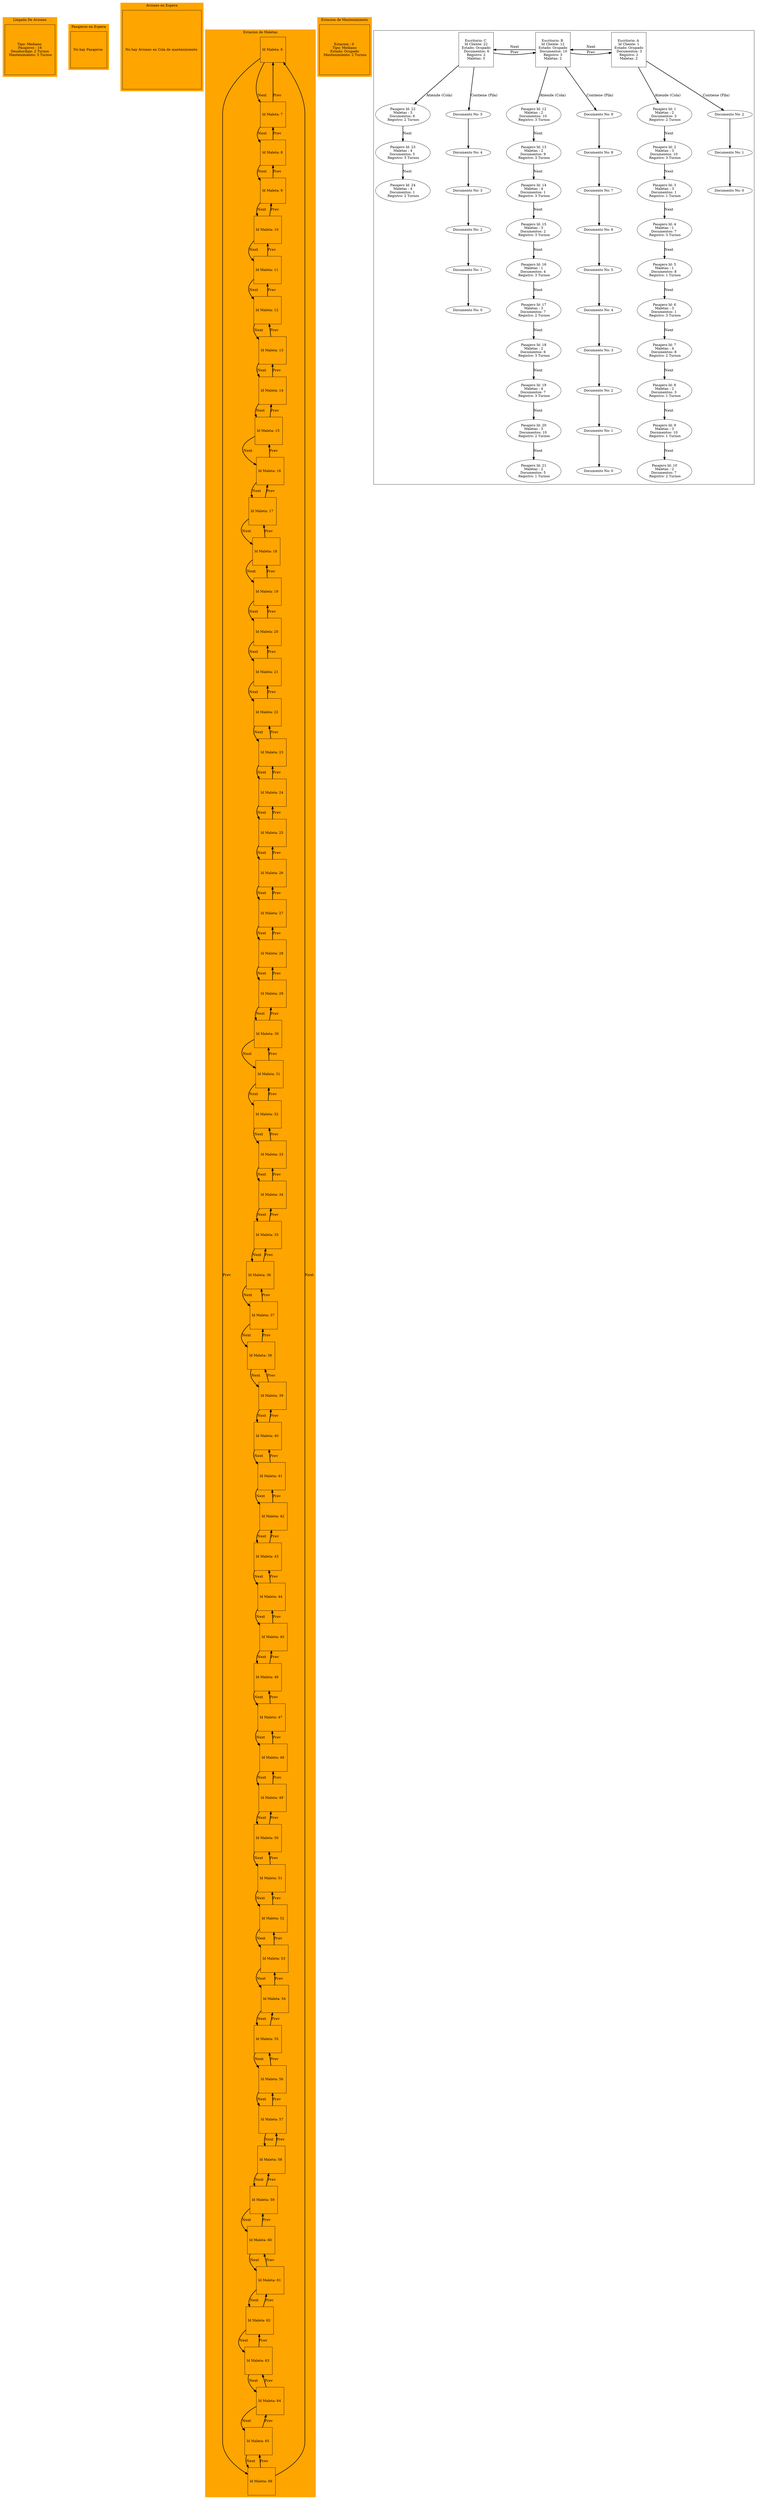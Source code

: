 digraph { 
nodesep = .90; 
 subgraph cluster_0 { node [shape = square] color = orange style=filled; label=" Llegada De Aviones "; nd0x1806970 [label = "Tipo: Mediano \n Pasajeros : 16 \n Desabordaje: 2 Turnos \n  Mantenimiento: 3 Turnos " ];}  
 subgraph cluster_1 { node [shape = square] color = orange style=filled; label=" Pasajeros en Espera ";  ColaPasajerosNada[label = " No hay Pasajeros  " ];}  
 subgraph cluster_2 { node [shape = square] color = orange style=filled; label=" Aviones en Espera ";  ColaMantenimientoNada[label = " No hay Aviones en Cola de mantenimiento  " ];}  
 subgraph cluster_3 { node [shape = square] color = orange style=filled; label=" Estacion de Maletas "; nd0x1783a90 [label = "Id Maleta: 6 " ];nd0x18055e0 [label = "Id Maleta: 7 " ];nd0x1705d30 [label = "Id Maleta: 8 " ];nd0x1734a10 [label = "Id Maleta: 9 " ];nd0x1807a70 [label = "Id Maleta: 10 " ];nd0x1807600 [label = "Id Maleta: 11 " ];nd0x17349f0 [label = "Id Maleta: 12 " ];nd0x16dd150 [label = "Id Maleta: 13 " ];nd0x182bcf0 [label = "Id Maleta: 14 " ];nd0x172cb40 [label = "Id Maleta: 15 " ];nd0x17125d0 [label = "Id Maleta: 16 " ];nd0x1783360 [label = "Id Maleta: 17 " ];nd0x17830b0 [label = "Id Maleta: 18 " ];nd0x1706050 [label = "Id Maleta: 19 " ];nd0x182cf10 [label = "Id Maleta: 20 " ];nd0x182cf70 [label = "Id Maleta: 21 " ];nd0x182cfd0 [label = "Id Maleta: 22 " ];nd0x1783090 [label = "Id Maleta: 23 " ];nd0x17830d0 [label = "Id Maleta: 24 " ];nd0x172bf80 [label = "Id Maleta: 25 " ];nd0x17feb70 [label = "Id Maleta: 26 " ];nd0x17344f0 [label = "Id Maleta: 27 " ];nd0x1806260 [label = "Id Maleta: 28 " ];nd0x17869f0 [label = "Id Maleta: 29 " ];nd0x1706280 [label = "Id Maleta: 30 " ];nd0x1719310 [label = "Id Maleta: 31 " ];nd0x1807090 [label = "Id Maleta: 32 " ];nd0x1706230 [label = "Id Maleta: 33 " ];nd0x17198b0 [label = "Id Maleta: 34 " ];nd0x17125f0 [label = "Id Maleta: 35 " ];nd0x172c8f0 [label = "Id Maleta: 36 " ];nd0x172c9f0 [label = "Id Maleta: 37 " ];nd0x1705d80 [label = "Id Maleta: 38 " ];nd0x1806dd0 [label = "Id Maleta: 39 " ];nd0x1805330 [label = "Id Maleta: 40 " ];nd0x1783260 [label = "Id Maleta: 41 " ];nd0x17349d0 [label = "Id Maleta: 42 " ];nd0x172c1d0 [label = "Id Maleta: 43 " ];nd0x1712570 [label = "Id Maleta: 44 " ];nd0x17888d0 [label = "Id Maleta: 45 " ];nd0x1805d00 [label = "Id Maleta: 46 " ];nd0x17344b0 [label = "Id Maleta: 47 " ];nd0x17344d0 [label = "Id Maleta: 48 " ];nd0x1784210 [label = "Id Maleta: 49 " ];nd0x1784230 [label = "Id Maleta: 50 " ];nd0x1784270 [label = "Id Maleta: 51 " ];nd0x18079b0 [label = "Id Maleta: 52 " ];nd0x18079d0 [label = "Id Maleta: 53 " ];nd0x1807a10 [label = "Id Maleta: 54 " ];nd0x182bea0 [label = "Id Maleta: 55 " ];nd0x182bee0 [label = "Id Maleta: 56 " ];nd0x182bf00 [label = "Id Maleta: 57 " ];nd0x172cb60 [label = "Id Maleta: 58 " ];nd0x172cba0 [label = "Id Maleta: 59 " ];nd0x172cbc0 [label = "Id Maleta: 60 " ];nd0x18069a0 [label = "Id Maleta: 61 " ];nd0x18069c0 [label = "Id Maleta: 62 " ];nd0x1806a00 [label = "Id Maleta: 63 " ];nd0x1706190 [label = "Id Maleta: 64 " ];nd0x17061b0 [label = "Id Maleta: 65 " ];nd0x17061d0 [label = "Id Maleta: 66 " ];nd0x1783a90 -> nd0x18055e0 [ penwidth = 2 fontsize = 15 fontcolor = "black" label = "Next" ];nd0x18055e0 -> nd0x1705d30 [ penwidth = 2 fontsize = 15 fontcolor = "black" label = "Next" ];nd0x1705d30 -> nd0x1734a10 [ penwidth = 2 fontsize = 15 fontcolor = "black" label = "Next" ];nd0x1734a10 -> nd0x1807a70 [ penwidth = 2 fontsize = 15 fontcolor = "black" label = "Next" ];nd0x1807a70 -> nd0x1807600 [ penwidth = 2 fontsize = 15 fontcolor = "black" label = "Next" ];nd0x1807600 -> nd0x17349f0 [ penwidth = 2 fontsize = 15 fontcolor = "black" label = "Next" ];nd0x17349f0 -> nd0x16dd150 [ penwidth = 2 fontsize = 15 fontcolor = "black" label = "Next" ];nd0x16dd150 -> nd0x182bcf0 [ penwidth = 2 fontsize = 15 fontcolor = "black" label = "Next" ];nd0x182bcf0 -> nd0x172cb40 [ penwidth = 2 fontsize = 15 fontcolor = "black" label = "Next" ];nd0x172cb40 -> nd0x17125d0 [ penwidth = 2 fontsize = 15 fontcolor = "black" label = "Next" ];nd0x17125d0 -> nd0x1783360 [ penwidth = 2 fontsize = 15 fontcolor = "black" label = "Next" ];nd0x1783360 -> nd0x17830b0 [ penwidth = 2 fontsize = 15 fontcolor = "black" label = "Next" ];nd0x17830b0 -> nd0x1706050 [ penwidth = 2 fontsize = 15 fontcolor = "black" label = "Next" ];nd0x1706050 -> nd0x182cf10 [ penwidth = 2 fontsize = 15 fontcolor = "black" label = "Next" ];nd0x182cf10 -> nd0x182cf70 [ penwidth = 2 fontsize = 15 fontcolor = "black" label = "Next" ];nd0x182cf70 -> nd0x182cfd0 [ penwidth = 2 fontsize = 15 fontcolor = "black" label = "Next" ];nd0x182cfd0 -> nd0x1783090 [ penwidth = 2 fontsize = 15 fontcolor = "black" label = "Next" ];nd0x1783090 -> nd0x17830d0 [ penwidth = 2 fontsize = 15 fontcolor = "black" label = "Next" ];nd0x17830d0 -> nd0x172bf80 [ penwidth = 2 fontsize = 15 fontcolor = "black" label = "Next" ];nd0x172bf80 -> nd0x17feb70 [ penwidth = 2 fontsize = 15 fontcolor = "black" label = "Next" ];nd0x17feb70 -> nd0x17344f0 [ penwidth = 2 fontsize = 15 fontcolor = "black" label = "Next" ];nd0x17344f0 -> nd0x1806260 [ penwidth = 2 fontsize = 15 fontcolor = "black" label = "Next" ];nd0x1806260 -> nd0x17869f0 [ penwidth = 2 fontsize = 15 fontcolor = "black" label = "Next" ];nd0x17869f0 -> nd0x1706280 [ penwidth = 2 fontsize = 15 fontcolor = "black" label = "Next" ];nd0x1706280 -> nd0x1719310 [ penwidth = 2 fontsize = 15 fontcolor = "black" label = "Next" ];nd0x1719310 -> nd0x1807090 [ penwidth = 2 fontsize = 15 fontcolor = "black" label = "Next" ];nd0x1807090 -> nd0x1706230 [ penwidth = 2 fontsize = 15 fontcolor = "black" label = "Next" ];nd0x1706230 -> nd0x17198b0 [ penwidth = 2 fontsize = 15 fontcolor = "black" label = "Next" ];nd0x17198b0 -> nd0x17125f0 [ penwidth = 2 fontsize = 15 fontcolor = "black" label = "Next" ];nd0x17125f0 -> nd0x172c8f0 [ penwidth = 2 fontsize = 15 fontcolor = "black" label = "Next" ];nd0x172c8f0 -> nd0x172c9f0 [ penwidth = 2 fontsize = 15 fontcolor = "black" label = "Next" ];nd0x172c9f0 -> nd0x1705d80 [ penwidth = 2 fontsize = 15 fontcolor = "black" label = "Next" ];nd0x1705d80 -> nd0x1806dd0 [ penwidth = 2 fontsize = 15 fontcolor = "black" label = "Next" ];nd0x1806dd0 -> nd0x1805330 [ penwidth = 2 fontsize = 15 fontcolor = "black" label = "Next" ];nd0x1805330 -> nd0x1783260 [ penwidth = 2 fontsize = 15 fontcolor = "black" label = "Next" ];nd0x1783260 -> nd0x17349d0 [ penwidth = 2 fontsize = 15 fontcolor = "black" label = "Next" ];nd0x17349d0 -> nd0x172c1d0 [ penwidth = 2 fontsize = 15 fontcolor = "black" label = "Next" ];nd0x172c1d0 -> nd0x1712570 [ penwidth = 2 fontsize = 15 fontcolor = "black" label = "Next" ];nd0x1712570 -> nd0x17888d0 [ penwidth = 2 fontsize = 15 fontcolor = "black" label = "Next" ];nd0x17888d0 -> nd0x1805d00 [ penwidth = 2 fontsize = 15 fontcolor = "black" label = "Next" ];nd0x1805d00 -> nd0x17344b0 [ penwidth = 2 fontsize = 15 fontcolor = "black" label = "Next" ];nd0x17344b0 -> nd0x17344d0 [ penwidth = 2 fontsize = 15 fontcolor = "black" label = "Next" ];nd0x17344d0 -> nd0x1784210 [ penwidth = 2 fontsize = 15 fontcolor = "black" label = "Next" ];nd0x1784210 -> nd0x1784230 [ penwidth = 2 fontsize = 15 fontcolor = "black" label = "Next" ];nd0x1784230 -> nd0x1784270 [ penwidth = 2 fontsize = 15 fontcolor = "black" label = "Next" ];nd0x1784270 -> nd0x18079b0 [ penwidth = 2 fontsize = 15 fontcolor = "black" label = "Next" ];nd0x18079b0 -> nd0x18079d0 [ penwidth = 2 fontsize = 15 fontcolor = "black" label = "Next" ];nd0x18079d0 -> nd0x1807a10 [ penwidth = 2 fontsize = 15 fontcolor = "black" label = "Next" ];nd0x1807a10 -> nd0x182bea0 [ penwidth = 2 fontsize = 15 fontcolor = "black" label = "Next" ];nd0x182bea0 -> nd0x182bee0 [ penwidth = 2 fontsize = 15 fontcolor = "black" label = "Next" ];nd0x182bee0 -> nd0x182bf00 [ penwidth = 2 fontsize = 15 fontcolor = "black" label = "Next" ];nd0x182bf00 -> nd0x172cb60 [ penwidth = 2 fontsize = 15 fontcolor = "black" label = "Next" ];nd0x172cb60 -> nd0x172cba0 [ penwidth = 2 fontsize = 15 fontcolor = "black" label = "Next" ];nd0x172cba0 -> nd0x172cbc0 [ penwidth = 2 fontsize = 15 fontcolor = "black" label = "Next" ];nd0x172cbc0 -> nd0x18069a0 [ penwidth = 2 fontsize = 15 fontcolor = "black" label = "Next" ];nd0x18069a0 -> nd0x18069c0 [ penwidth = 2 fontsize = 15 fontcolor = "black" label = "Next" ];nd0x18069c0 -> nd0x1806a00 [ penwidth = 2 fontsize = 15 fontcolor = "black" label = "Next" ];nd0x1806a00 -> nd0x1706190 [ penwidth = 2 fontsize = 15 fontcolor = "black" label = "Next" ];nd0x1706190 -> nd0x17061b0 [ penwidth = 2 fontsize = 15 fontcolor = "black" label = "Next" ];nd0x17061b0 -> nd0x17061d0 [ penwidth = 2 fontsize = 15 fontcolor = "black" label = "Next" ];nd0x17061d0 -> nd0x1783a90 [ penwidth = 2 fontsize = 15 fontcolor = "black" label = "Next" ];nd0x17061d0 -> nd0x17061b0 [ penwidth = 2 fontsize = 15 fontcolor = "black" label = "Prev" ];nd0x17061b0 -> nd0x1706190 [ penwidth = 2 fontsize = 15 fontcolor = "black" label = "Prev" ];nd0x1706190 -> nd0x1806a00 [ penwidth = 2 fontsize = 15 fontcolor = "black" label = "Prev" ];nd0x1806a00 -> nd0x18069c0 [ penwidth = 2 fontsize = 15 fontcolor = "black" label = "Prev" ];nd0x18069c0 -> nd0x18069a0 [ penwidth = 2 fontsize = 15 fontcolor = "black" label = "Prev" ];nd0x18069a0 -> nd0x172cbc0 [ penwidth = 2 fontsize = 15 fontcolor = "black" label = "Prev" ];nd0x172cbc0 -> nd0x172cba0 [ penwidth = 2 fontsize = 15 fontcolor = "black" label = "Prev" ];nd0x172cba0 -> nd0x172cb60 [ penwidth = 2 fontsize = 15 fontcolor = "black" label = "Prev" ];nd0x172cb60 -> nd0x182bf00 [ penwidth = 2 fontsize = 15 fontcolor = "black" label = "Prev" ];nd0x182bf00 -> nd0x182bee0 [ penwidth = 2 fontsize = 15 fontcolor = "black" label = "Prev" ];nd0x182bee0 -> nd0x182bea0 [ penwidth = 2 fontsize = 15 fontcolor = "black" label = "Prev" ];nd0x182bea0 -> nd0x1807a10 [ penwidth = 2 fontsize = 15 fontcolor = "black" label = "Prev" ];nd0x1807a10 -> nd0x18079d0 [ penwidth = 2 fontsize = 15 fontcolor = "black" label = "Prev" ];nd0x18079d0 -> nd0x18079b0 [ penwidth = 2 fontsize = 15 fontcolor = "black" label = "Prev" ];nd0x18079b0 -> nd0x1784270 [ penwidth = 2 fontsize = 15 fontcolor = "black" label = "Prev" ];nd0x1784270 -> nd0x1784230 [ penwidth = 2 fontsize = 15 fontcolor = "black" label = "Prev" ];nd0x1784230 -> nd0x1784210 [ penwidth = 2 fontsize = 15 fontcolor = "black" label = "Prev" ];nd0x1784210 -> nd0x17344d0 [ penwidth = 2 fontsize = 15 fontcolor = "black" label = "Prev" ];nd0x17344d0 -> nd0x17344b0 [ penwidth = 2 fontsize = 15 fontcolor = "black" label = "Prev" ];nd0x17344b0 -> nd0x1805d00 [ penwidth = 2 fontsize = 15 fontcolor = "black" label = "Prev" ];nd0x1805d00 -> nd0x17888d0 [ penwidth = 2 fontsize = 15 fontcolor = "black" label = "Prev" ];nd0x17888d0 -> nd0x1712570 [ penwidth = 2 fontsize = 15 fontcolor = "black" label = "Prev" ];nd0x1712570 -> nd0x172c1d0 [ penwidth = 2 fontsize = 15 fontcolor = "black" label = "Prev" ];nd0x172c1d0 -> nd0x17349d0 [ penwidth = 2 fontsize = 15 fontcolor = "black" label = "Prev" ];nd0x17349d0 -> nd0x1783260 [ penwidth = 2 fontsize = 15 fontcolor = "black" label = "Prev" ];nd0x1783260 -> nd0x1805330 [ penwidth = 2 fontsize = 15 fontcolor = "black" label = "Prev" ];nd0x1805330 -> nd0x1806dd0 [ penwidth = 2 fontsize = 15 fontcolor = "black" label = "Prev" ];nd0x1806dd0 -> nd0x1705d80 [ penwidth = 2 fontsize = 15 fontcolor = "black" label = "Prev" ];nd0x1705d80 -> nd0x172c9f0 [ penwidth = 2 fontsize = 15 fontcolor = "black" label = "Prev" ];nd0x172c9f0 -> nd0x172c8f0 [ penwidth = 2 fontsize = 15 fontcolor = "black" label = "Prev" ];nd0x172c8f0 -> nd0x17125f0 [ penwidth = 2 fontsize = 15 fontcolor = "black" label = "Prev" ];nd0x17125f0 -> nd0x17198b0 [ penwidth = 2 fontsize = 15 fontcolor = "black" label = "Prev" ];nd0x17198b0 -> nd0x1706230 [ penwidth = 2 fontsize = 15 fontcolor = "black" label = "Prev" ];nd0x1706230 -> nd0x1807090 [ penwidth = 2 fontsize = 15 fontcolor = "black" label = "Prev" ];nd0x1807090 -> nd0x1719310 [ penwidth = 2 fontsize = 15 fontcolor = "black" label = "Prev" ];nd0x1719310 -> nd0x1706280 [ penwidth = 2 fontsize = 15 fontcolor = "black" label = "Prev" ];nd0x1706280 -> nd0x17869f0 [ penwidth = 2 fontsize = 15 fontcolor = "black" label = "Prev" ];nd0x17869f0 -> nd0x1806260 [ penwidth = 2 fontsize = 15 fontcolor = "black" label = "Prev" ];nd0x1806260 -> nd0x17344f0 [ penwidth = 2 fontsize = 15 fontcolor = "black" label = "Prev" ];nd0x17344f0 -> nd0x17feb70 [ penwidth = 2 fontsize = 15 fontcolor = "black" label = "Prev" ];nd0x17feb70 -> nd0x172bf80 [ penwidth = 2 fontsize = 15 fontcolor = "black" label = "Prev" ];nd0x172bf80 -> nd0x17830d0 [ penwidth = 2 fontsize = 15 fontcolor = "black" label = "Prev" ];nd0x17830d0 -> nd0x1783090 [ penwidth = 2 fontsize = 15 fontcolor = "black" label = "Prev" ];nd0x1783090 -> nd0x182cfd0 [ penwidth = 2 fontsize = 15 fontcolor = "black" label = "Prev" ];nd0x182cfd0 -> nd0x182cf70 [ penwidth = 2 fontsize = 15 fontcolor = "black" label = "Prev" ];nd0x182cf70 -> nd0x182cf10 [ penwidth = 2 fontsize = 15 fontcolor = "black" label = "Prev" ];nd0x182cf10 -> nd0x1706050 [ penwidth = 2 fontsize = 15 fontcolor = "black" label = "Prev" ];nd0x1706050 -> nd0x17830b0 [ penwidth = 2 fontsize = 15 fontcolor = "black" label = "Prev" ];nd0x17830b0 -> nd0x1783360 [ penwidth = 2 fontsize = 15 fontcolor = "black" label = "Prev" ];nd0x1783360 -> nd0x17125d0 [ penwidth = 2 fontsize = 15 fontcolor = "black" label = "Prev" ];nd0x17125d0 -> nd0x172cb40 [ penwidth = 2 fontsize = 15 fontcolor = "black" label = "Prev" ];nd0x172cb40 -> nd0x182bcf0 [ penwidth = 2 fontsize = 15 fontcolor = "black" label = "Prev" ];nd0x182bcf0 -> nd0x16dd150 [ penwidth = 2 fontsize = 15 fontcolor = "black" label = "Prev" ];nd0x16dd150 -> nd0x17349f0 [ penwidth = 2 fontsize = 15 fontcolor = "black" label = "Prev" ];nd0x17349f0 -> nd0x1807600 [ penwidth = 2 fontsize = 15 fontcolor = "black" label = "Prev" ];nd0x1807600 -> nd0x1807a70 [ penwidth = 2 fontsize = 15 fontcolor = "black" label = "Prev" ];nd0x1807a70 -> nd0x1734a10 [ penwidth = 2 fontsize = 15 fontcolor = "black" label = "Prev" ];nd0x1734a10 -> nd0x1705d30 [ penwidth = 2 fontsize = 15 fontcolor = "black" label = "Prev" ];nd0x1705d30 -> nd0x18055e0 [ penwidth = 2 fontsize = 15 fontcolor = "black" label = "Prev" ];nd0x18055e0 -> nd0x1783a90 [ penwidth = 2 fontsize = 15 fontcolor = "black" label = "Prev" ];nd0x1783a90 -> nd0x17061d0 [ penwidth = 2 fontsize = 15 fontcolor = "black" label = "Prev" ];}  
 subgraph cluster_4 { node [shape = square] color = orange style=filled; label=" Estacion de Mantenimiento "; nd0x172b9d0 [label = "Estacion : 0 \n Tipo: Mediano \n Estado: Ocupado \n  Mantenimiento: 2 Turnos " ];}  
 subgraph cluster_5 { {rank=min; node [shape = square] color = orange style=filled; label=" Estacion de Escritorios "; nd0x1701040 [label = "Escritorio: A \n Id Cliente: 1 \n Estado: Ocupado \n  Documentos: 3 \n Registro: 2 \n Maletas: 2 " ];nd0x172bb40 [label = "Escritorio: B \n Id Cliente: 12 \n Estado: Ocupado \n  Documentos: 10 \n Registro: 3 \n Maletas: 2 " ];nd0x1701270 [label = "Escritorio: C \n Id Cliente: 22 \n Estado: Ocupado \n  Documentos: 6 \n Registro: 2 \n Maletas: 3 " ];} nd0x1701040 -> nd0x172bb40 [ penwidth = 2 fontsize = 15 fontcolor = "black" label = "Next" ];nd0x172bb40 -> nd0x1701270 [ penwidth = 2 fontsize = 15 fontcolor = "black" label = "Next" ];nd0x1701270 -> nd0x172bb40 [ penwidth = 2 fontsize = 15 fontcolor = "black" label = "Prev" ];nd0x172bb40 -> nd0x1701040 [ penwidth = 2 fontsize = 15 fontcolor = "black" label = "Prev" ]; nd0x1783620 [label = " Pasajero Id: 1 \n Maletas : 2 \n Documentos: 3  \n  Registro: 2 Turnos " ];nd0x1783640 [label = " Pasajero Id: 2 \n Maletas : 3 \n Documentos: 10  \n  Registro: 3 Turnos " ];nd0x1783660 [label = " Pasajero Id: 3 \n Maletas : 3 \n Documentos: 1  \n  Registro: 1 Turnos " ];nd0x1783680 [label = " Pasajero Id: 4 \n Maletas : 1 \n Documentos: 7  \n  Registro: 3 Turnos " ];nd0x17836a0 [label = " Pasajero Id: 5 \n Maletas : 1 \n Documentos: 8  \n  Registro: 1 Turnos " ];nd0x17836c0 [label = " Pasajero Id: 6 \n Maletas : 3 \n Documentos: 1  \n  Registro: 3 Turnos " ];nd0x18050d0 [label = " Pasajero Id: 7 \n Maletas : 4 \n Documentos: 8  \n  Registro: 2 Turnos " ];nd0x18050f0 [label = " Pasajero Id: 8 \n Maletas : 2 \n Documentos: 3  \n  Registro: 1 Turnos " ];nd0x1805110 [label = " Pasajero Id: 9 \n Maletas : 3 \n Documentos: 10  \n  Registro: 1 Turnos " ];nd0x1805130 [label = " Pasajero Id: 10 \n Maletas : 2 \n Documentos: 7  \n  Registro: 2 Turnos " ];nd0x1783620 -> nd0x1783640 [ penwidth = 2 fontsize = 15 fontcolor = "black" label = "Next" ];nd0x1783640 -> nd0x1783660 [ penwidth = 2 fontsize = 15 fontcolor = "black" label = "Next" ];nd0x1783660 -> nd0x1783680 [ penwidth = 2 fontsize = 15 fontcolor = "black" label = "Next" ];nd0x1783680 -> nd0x17836a0 [ penwidth = 2 fontsize = 15 fontcolor = "black" label = "Next" ];nd0x17836a0 -> nd0x17836c0 [ penwidth = 2 fontsize = 15 fontcolor = "black" label = "Next" ];nd0x17836c0 -> nd0x18050d0 [ penwidth = 2 fontsize = 15 fontcolor = "black" label = "Next" ];nd0x18050d0 -> nd0x18050f0 [ penwidth = 2 fontsize = 15 fontcolor = "black" label = "Next" ];nd0x18050f0 -> nd0x1805110 [ penwidth = 2 fontsize = 15 fontcolor = "black" label = "Next" ];nd0x1805110 -> nd0x1805130 [ penwidth = 2 fontsize = 15 fontcolor = "black" label = "Next" ];  nd0x1805170 [label = " Pasajero Id: 12 \n Maletas : 2 \n Documentos: 10  \n  Registro: 3 Turnos " ];nd0x17117c0 [label = " Pasajero Id: 13 \n Maletas : 2 \n Documentos: 9  \n  Registro: 3 Turnos " ];nd0x17117e0 [label = " Pasajero Id: 14 \n Maletas : 4 \n Documentos: 1  \n  Registro: 3 Turnos " ];nd0x1711800 [label = " Pasajero Id: 15 \n Maletas : 3 \n Documentos: 2  \n  Registro: 3 Turnos " ];nd0x1711820 [label = " Pasajero Id: 16 \n Maletas : 1 \n Documentos: 4  \n  Registro: 3 Turnos " ];nd0x1711840 [label = " Pasajero Id: 17 \n Maletas : 3 \n Documentos: 7  \n  Registro: 2 Turnos " ];nd0x1711860 [label = " Pasajero Id: 18 \n Maletas : 2 \n Documentos: 6  \n  Registro: 3 Turnos " ];nd0x1711880 [label = " Pasajero Id: 19 \n Maletas : 4 \n Documentos: 7  \n  Registro: 3 Turnos " ];nd0x17118a0 [label = " Pasajero Id: 20 \n Maletas : 3 \n Documentos: 10  \n  Registro: 2 Turnos " ];nd0x1786460 [label = " Pasajero Id: 21 \n Maletas : 2 \n Documentos: 5  \n  Registro: 1 Turnos " ];nd0x1805170 -> nd0x17117c0 [ penwidth = 2 fontsize = 15 fontcolor = "black" label = "Next" ];nd0x17117c0 -> nd0x17117e0 [ penwidth = 2 fontsize = 15 fontcolor = "black" label = "Next" ];nd0x17117e0 -> nd0x1711800 [ penwidth = 2 fontsize = 15 fontcolor = "black" label = "Next" ];nd0x1711800 -> nd0x1711820 [ penwidth = 2 fontsize = 15 fontcolor = "black" label = "Next" ];nd0x1711820 -> nd0x1711840 [ penwidth = 2 fontsize = 15 fontcolor = "black" label = "Next" ];nd0x1711840 -> nd0x1711860 [ penwidth = 2 fontsize = 15 fontcolor = "black" label = "Next" ];nd0x1711860 -> nd0x1711880 [ penwidth = 2 fontsize = 15 fontcolor = "black" label = "Next" ];nd0x1711880 -> nd0x17118a0 [ penwidth = 2 fontsize = 15 fontcolor = "black" label = "Next" ];nd0x17118a0 -> nd0x1786460 [ penwidth = 2 fontsize = 15 fontcolor = "black" label = "Next" ];  nd0x1786480 [label = " Pasajero Id: 22 \n Maletas : 3 \n Documentos: 6  \n  Registro: 2 Turnos " ];nd0x17864a0 [label = " Pasajero Id: 23 \n Maletas : 4 \n Documentos: 5  \n  Registro: 3 Turnos " ];nd0x17864c0 [label = " Pasajero Id: 24 \n Maletas : 4 \n Documentos: 1  \n  Registro: 2 Turnos " ];nd0x1786480 -> nd0x17864a0 [ penwidth = 2 fontsize = 15 fontcolor = "black" label = "Next" ];nd0x17864a0 -> nd0x17864c0 [ penwidth = 2 fontsize = 15 fontcolor = "black" label = "Next" ];  nd0x1719f30 [label = "Documento No: 0 " ];nd0x1719f50 [label = "Documento No: 1 " ];nd0x1719f70 [label = "Documento No: 2 " ];nd0x1719f50 -> nd0x1719f30 [ penwidth = 2 fontsize = 15 fontcolor = "black" label = "" ];nd0x1719f70 -> nd0x1719f50 [ penwidth = 2 fontsize = 15 fontcolor = "black" label = "" ];  nd0x1719f90 [label = "Documento No: 0 " ];nd0x1719fb0 [label = "Documento No: 1 " ];nd0x1719fd0 [label = "Documento No: 2 " ];nd0x1783750 [label = "Documento No: 3 " ];nd0x1783770 [label = "Documento No: 4 " ];nd0x1783790 [label = "Documento No: 5 " ];nd0x17837b0 [label = "Documento No: 6 " ];nd0x17837d0 [label = "Documento No: 7 " ];nd0x17837f0 [label = "Documento No: 8 " ];nd0x1783810 [label = "Documento No: 9 " ];nd0x1719fb0 -> nd0x1719f90 [ penwidth = 2 fontsize = 15 fontcolor = "black" label = "" ];nd0x1719fd0 -> nd0x1719fb0 [ penwidth = 2 fontsize = 15 fontcolor = "black" label = "" ];nd0x1783750 -> nd0x1719fd0 [ penwidth = 2 fontsize = 15 fontcolor = "black" label = "" ];nd0x1783770 -> nd0x1783750 [ penwidth = 2 fontsize = 15 fontcolor = "black" label = "" ];nd0x1783790 -> nd0x1783770 [ penwidth = 2 fontsize = 15 fontcolor = "black" label = "" ];nd0x17837b0 -> nd0x1783790 [ penwidth = 2 fontsize = 15 fontcolor = "black" label = "" ];nd0x17837d0 -> nd0x17837b0 [ penwidth = 2 fontsize = 15 fontcolor = "black" label = "" ];nd0x17837f0 -> nd0x17837d0 [ penwidth = 2 fontsize = 15 fontcolor = "black" label = "" ];nd0x1783810 -> nd0x17837f0 [ penwidth = 2 fontsize = 15 fontcolor = "black" label = "" ];  nd0x1783830 [label = "Documento No: 0 " ];nd0x1783850 [label = "Documento No: 1 " ];nd0x1783870 [label = "Documento No: 2 " ];nd0x1783890 [label = "Documento No: 3 " ];nd0x17838b0 [label = "Documento No: 4 " ];nd0x17838d0 [label = "Documento No: 5 " ];nd0x1783850 -> nd0x1783830 [ penwidth = 2 fontsize = 15 fontcolor = "black" label = "" ];nd0x1783870 -> nd0x1783850 [ penwidth = 2 fontsize = 15 fontcolor = "black" label = "" ];nd0x1783890 -> nd0x1783870 [ penwidth = 2 fontsize = 15 fontcolor = "black" label = "" ];nd0x17838b0 -> nd0x1783890 [ penwidth = 2 fontsize = 15 fontcolor = "black" label = "" ];nd0x17838d0 -> nd0x17838b0 [ penwidth = 2 fontsize = 15 fontcolor = "black" label = "" ]; nd0x1701040 -> nd0x1783620  [ penwidth = 2 fontsize = 15 fontcolor = "black" label = "Atiende (Cola)" ];nd0x1701040 -> nd0x1719f70  [ penwidth = 2 fontsize = 15 fontcolor = "black" label = "Contiene (Pila)" ];nd0x172bb40 -> nd0x1805170  [ penwidth = 2 fontsize = 15 fontcolor = "black" label = "Atiende (Cola)" ];nd0x172bb40 -> nd0x1783810  [ penwidth = 2 fontsize = 15 fontcolor = "black" label = "Contiene (Pila)" ];nd0x1701270 -> nd0x1786480  [ penwidth = 2 fontsize = 15 fontcolor = "black" label = "Atiende (Cola)" ];nd0x1701270 -> nd0x17838d0  [ penwidth = 2 fontsize = 15 fontcolor = "black" label = "Contiene (Pila)" ];}  
} 
